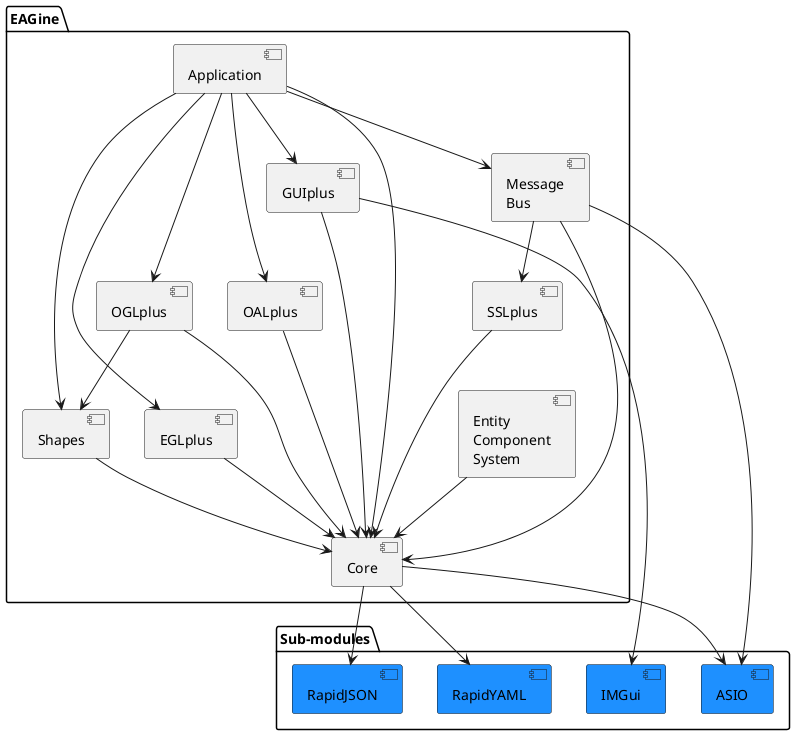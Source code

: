 @startuml

package Sub-modules {
	component [ASIO] as asio #DodgerBlue
	component [RapidJSON] as rapidjson #DodgerBlue
	component [RapidYAML] as rapidyaml #DodgerBlue
	component [IMGui] as imgui #DodgerBlue
}

package EAGine {
	component [Core] as core
	component [SSLplus] as sslplus
	component [Shapes] as shapes
	component [Message\nBus] as msgbus
	component [EGLplus] as eglplus
	component [OGLplus] as oglplus
	component [OALplus] as oalplus
	component [GUIplus] as guiplus
	component [Entity\nComponent\nSystem] as ecs
	component [Application] as app
}

core --> rapidjson
core --> rapidyaml
core --> asio
msgbus --> asio
guiplus --> imgui

sslplus --> core
shapes --> core
msgbus --> sslplus
msgbus --> core
eglplus --> core
oglplus --> core
oglplus --> shapes
oalplus --> core
guiplus --> core
ecs --> core
app --> core
app --> eglplus
app --> oglplus
app --> oalplus
app --> guiplus
app --> shapes
app --> msgbus

guiplus -[hidden]-> oglplus
oglplus -[hidden]-> eglplus
sslplus -[hidden]-> ecs

@enduml
